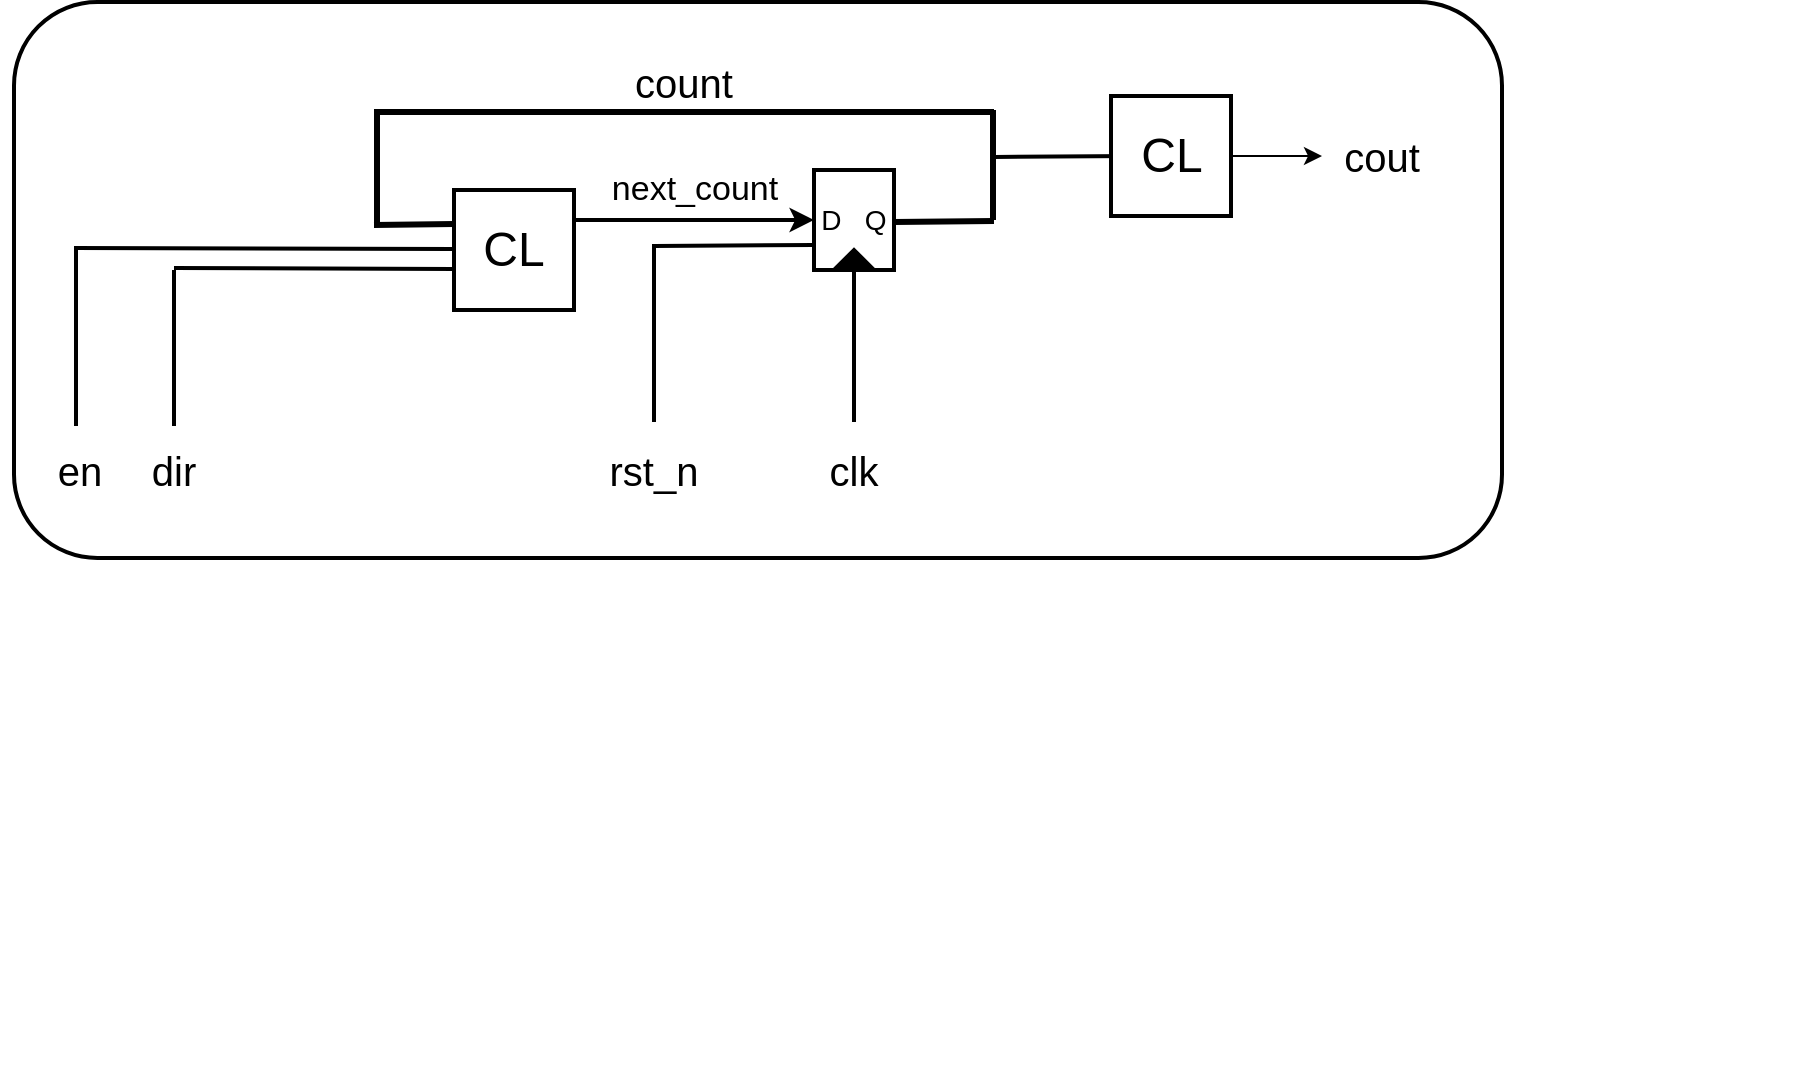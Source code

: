 <mxfile version="12.0.2" type="google" pages="1"><diagram id="oUzkIx_2tslHD_-sPnGv" name="Page-1"><mxGraphModel dx="1331" dy="926" grid="1" gridSize="10" guides="1" tooltips="1" connect="1" arrows="1" fold="1" page="1" pageScale="1" pageWidth="1169" pageHeight="827" math="0" shadow="0"><root><mxCell id="0"/><mxCell id="1" parent="0"/><mxCell id="V6miUefcs2j6f_OBYsFI-17" value="" style="rounded=1;whiteSpace=wrap;html=1;fontSize=17;fillColor=none;strokeWidth=2;" parent="1" vertex="1"><mxGeometry x="276" y="274" width="744" height="278" as="geometry"/></mxCell><mxCell id="xOpE0kQlaAETNAjiVThp-249" value="&lt;span style=&quot;font-size: 20px;&quot;&gt;en&lt;/span&gt;" style="text;html=1;strokeColor=none;fillColor=none;align=center;verticalAlign=middle;whiteSpace=wrap;rounded=0;shadow=0;fontSize=20;" parent="1" vertex="1"><mxGeometry x="269" y="486" width="80" height="44" as="geometry"/></mxCell><mxCell id="xOpE0kQlaAETNAjiVThp-170" value="" style="endArrow=none;html=1;strokeWidth=2;" parent="1" edge="1"><mxGeometry width="50" height="50" relative="1" as="geometry"><mxPoint x="766" y="351.5" as="sourcePoint"/><mxPoint x="836" y="351" as="targetPoint"/></mxGeometry></mxCell><mxCell id="xOpE0kQlaAETNAjiVThp-209" value="" style="group" parent="1" vertex="1" connectable="0"><mxGeometry x="480" y="670" width="689" height="141.5" as="geometry"/></mxCell><mxCell id="xOpE0kQlaAETNAjiVThp-165" value="&lt;font style=&quot;font-size: 20px;&quot;&gt;count&lt;br style=&quot;font-size: 20px;&quot;&gt;&lt;/font&gt;" style="text;html=1;strokeColor=none;fillColor=none;align=center;verticalAlign=middle;whiteSpace=wrap;rounded=0;shadow=0;strokeWidth=2;fontSize=20;" parent="1" vertex="1"><mxGeometry x="556" y="304" width="110" height="20" as="geometry"/></mxCell><mxCell id="xOpE0kQlaAETNAjiVThp-166" style="edgeStyle=orthogonalEdgeStyle;rounded=0;orthogonalLoop=1;jettySize=auto;html=1;exitX=0;exitY=0.5;exitDx=0;exitDy=0;endArrow=none;endFill=0;strokeWidth=2;" parent="1" source="xOpE0kQlaAETNAjiVThp-162" edge="1"><mxGeometry relative="1" as="geometry"><mxPoint x="696" y="484" as="targetPoint"/></mxGeometry></mxCell><mxCell id="xOpE0kQlaAETNAjiVThp-167" value="&lt;font style=&quot;font-size: 20px;&quot;&gt;clk&lt;/font&gt;" style="text;html=1;strokeColor=none;fillColor=none;align=center;verticalAlign=middle;whiteSpace=wrap;rounded=0;shadow=0;strokeWidth=2;fontSize=20;" parent="1" vertex="1"><mxGeometry x="681" y="498" width="30" height="20" as="geometry"/></mxCell><mxCell id="xOpE0kQlaAETNAjiVThp-168" value="" style="endArrow=none;html=1;strokeWidth=2;entryX=0;entryY=0.75;entryDx=0;entryDy=0;" parent="1" target="xOpE0kQlaAETNAjiVThp-161" edge="1"><mxGeometry width="50" height="50" relative="1" as="geometry"><mxPoint x="596" y="396" as="sourcePoint"/><mxPoint x="636" y="393" as="targetPoint"/></mxGeometry></mxCell><mxCell id="xOpE0kQlaAETNAjiVThp-169" value="" style="endArrow=none;html=1;strokeWidth=2;" parent="1" edge="1"><mxGeometry width="50" height="50" relative="1" as="geometry"><mxPoint x="596" y="484" as="sourcePoint"/><mxPoint x="596" y="395" as="targetPoint"/></mxGeometry></mxCell><mxCell id="xOpE0kQlaAETNAjiVThp-153" value="&lt;font style=&quot;font-size: 24px&quot;&gt;CL&lt;/font&gt;" style="rounded=0;whiteSpace=wrap;html=1;strokeWidth=2;" parent="1" vertex="1"><mxGeometry x="496" y="368" width="60" height="60" as="geometry"/></mxCell><mxCell id="xOpE0kQlaAETNAjiVThp-154" style="edgeStyle=orthogonalEdgeStyle;rounded=0;orthogonalLoop=1;jettySize=auto;html=1;exitX=1;exitY=0.25;exitDx=0;exitDy=0;entryX=0;entryY=0.5;entryDx=0;entryDy=0;strokeWidth=2;" parent="1" source="xOpE0kQlaAETNAjiVThp-153" target="xOpE0kQlaAETNAjiVThp-161" edge="1"><mxGeometry relative="1" as="geometry"/></mxCell><mxCell id="xOpE0kQlaAETNAjiVThp-155" value="" style="endArrow=none;html=1;strokeWidth=3;" parent="1" edge="1"><mxGeometry width="50" height="50" relative="1" as="geometry"><mxPoint x="716" y="384" as="sourcePoint"/><mxPoint x="766" y="383.5" as="targetPoint"/></mxGeometry></mxCell><mxCell id="xOpE0kQlaAETNAjiVThp-156" value="" style="endArrow=none;html=1;strokeWidth=3;" parent="1" edge="1"><mxGeometry width="50" height="50" relative="1" as="geometry"><mxPoint x="456" y="385.5" as="sourcePoint"/><mxPoint x="496" y="385" as="targetPoint"/></mxGeometry></mxCell><mxCell id="xOpE0kQlaAETNAjiVThp-160" value="" style="group;strokeWidth=2;" parent="1" vertex="1" connectable="0"><mxGeometry x="676" y="358" width="40" height="55" as="geometry"/></mxCell><mxCell id="xOpE0kQlaAETNAjiVThp-161" value="&lt;font style=&quot;font-size: 14px&quot;&gt;D&amp;nbsp; &amp;nbsp;Q&lt;/font&gt;&lt;br&gt;" style="rounded=0;whiteSpace=wrap;html=1;strokeWidth=2;" parent="xOpE0kQlaAETNAjiVThp-160" vertex="1"><mxGeometry width="40" height="50" as="geometry"/></mxCell><mxCell id="xOpE0kQlaAETNAjiVThp-162" value="" style="triangle;whiteSpace=wrap;html=1;rotation=-90;shadow=0;fillColor=#000000;strokeWidth=2;" parent="xOpE0kQlaAETNAjiVThp-160" vertex="1"><mxGeometry x="15" y="35" width="10" height="20" as="geometry"/></mxCell><mxCell id="xOpE0kQlaAETNAjiVThp-163" value="&lt;font style=&quot;font-size: 17px;&quot;&gt;next_count&lt;/font&gt;" style="text;html=1;strokeColor=none;fillColor=none;align=center;verticalAlign=middle;whiteSpace=wrap;rounded=0;shadow=0;strokeWidth=2;fontSize=17;" parent="1" vertex="1"><mxGeometry x="578.5" y="357.5" width="75" height="20" as="geometry"/></mxCell><mxCell id="xOpE0kQlaAETNAjiVThp-164" value="&lt;font style=&quot;font-size: 20px;&quot;&gt;rst_n&lt;br style=&quot;font-size: 20px;&quot;&gt;&lt;/font&gt;" style="text;html=1;strokeColor=none;fillColor=none;align=center;verticalAlign=middle;whiteSpace=wrap;rounded=0;shadow=0;strokeWidth=2;fontSize=20;" parent="1" vertex="1"><mxGeometry x="581" y="498" width="30" height="20" as="geometry"/></mxCell><mxCell id="xOpE0kQlaAETNAjiVThp-295" value="" style="endArrow=none;html=1;strokeWidth=3;" parent="1" edge="1"><mxGeometry width="50" height="50" relative="1" as="geometry"><mxPoint x="456.0" y="329" as="sourcePoint"/><mxPoint x="766" y="329" as="targetPoint"/></mxGeometry></mxCell><mxCell id="xOpE0kQlaAETNAjiVThp-296" value="" style="endArrow=none;html=1;strokeWidth=3;" parent="1" edge="1"><mxGeometry width="50" height="50" relative="1" as="geometry"><mxPoint x="457.5" y="384" as="sourcePoint"/><mxPoint x="457.5" y="329" as="targetPoint"/></mxGeometry></mxCell><mxCell id="xOpE0kQlaAETNAjiVThp-297" value="" style="endArrow=none;html=1;strokeWidth=3;" parent="1" edge="1"><mxGeometry width="50" height="50" relative="1" as="geometry"><mxPoint x="765.5" y="383" as="sourcePoint"/><mxPoint x="765.5" y="328" as="targetPoint"/></mxGeometry></mxCell><mxCell id="V6miUefcs2j6f_OBYsFI-3" value="&lt;span style=&quot;font-size: 20px;&quot;&gt;dir&lt;/span&gt;" style="text;html=1;strokeColor=none;fillColor=none;align=center;verticalAlign=middle;whiteSpace=wrap;rounded=0;shadow=0;fontSize=20;" parent="1" vertex="1"><mxGeometry x="316" y="486" width="80" height="44" as="geometry"/></mxCell><mxCell id="V6miUefcs2j6f_OBYsFI-4" value="" style="endArrow=none;html=1;strokeWidth=2;" parent="1" edge="1"><mxGeometry width="50" height="50" relative="1" as="geometry"><mxPoint x="356" y="407" as="sourcePoint"/><mxPoint x="496.0" y="407.5" as="targetPoint"/></mxGeometry></mxCell><mxCell id="V6miUefcs2j6f_OBYsFI-9" value="" style="endArrow=none;html=1;strokeWidth=2;" parent="1" edge="1"><mxGeometry width="50" height="50" relative="1" as="geometry"><mxPoint x="306" y="397" as="sourcePoint"/><mxPoint x="496.0" y="397.5" as="targetPoint"/></mxGeometry></mxCell><mxCell id="V6miUefcs2j6f_OBYsFI-14" value="" style="endArrow=none;html=1;strokeWidth=2;entryX=0.5;entryY=0;entryDx=0;entryDy=0;" parent="1" target="V6miUefcs2j6f_OBYsFI-3" edge="1"><mxGeometry width="50" height="50" relative="1" as="geometry"><mxPoint x="356" y="408" as="sourcePoint"/><mxPoint x="356" y="484" as="targetPoint"/></mxGeometry></mxCell><mxCell id="V6miUefcs2j6f_OBYsFI-15" value="" style="endArrow=none;html=1;strokeWidth=2;entryX=0.5;entryY=0;entryDx=0;entryDy=0;" parent="1" edge="1"><mxGeometry width="50" height="50" relative="1" as="geometry"><mxPoint x="307" y="397" as="sourcePoint"/><mxPoint x="307" y="486" as="targetPoint"/></mxGeometry></mxCell><mxCell id="xanpJtl3IcF6tiJie7Bp-3" value="" style="edgeStyle=orthogonalEdgeStyle;rounded=0;orthogonalLoop=1;jettySize=auto;html=1;" edge="1" parent="1" source="xanpJtl3IcF6tiJie7Bp-1"><mxGeometry relative="1" as="geometry"><mxPoint x="930" y="351" as="targetPoint"/></mxGeometry></mxCell><mxCell id="xanpJtl3IcF6tiJie7Bp-1" value="&lt;font style=&quot;font-size: 24px&quot;&gt;CL&lt;/font&gt;" style="rounded=0;whiteSpace=wrap;html=1;strokeWidth=2;" vertex="1" parent="1"><mxGeometry x="824.5" y="321" width="60" height="60" as="geometry"/></mxCell><mxCell id="xanpJtl3IcF6tiJie7Bp-4" value="&lt;font style=&quot;font-size: 20px&quot;&gt;cout&lt;br style=&quot;font-size: 20px&quot;&gt;&lt;/font&gt;" style="text;html=1;strokeColor=none;fillColor=none;align=center;verticalAlign=middle;whiteSpace=wrap;rounded=0;shadow=0;strokeWidth=2;fontSize=20;" vertex="1" parent="1"><mxGeometry x="930" y="341" width="60" height="20" as="geometry"/></mxCell></root></mxGraphModel></diagram></mxfile>